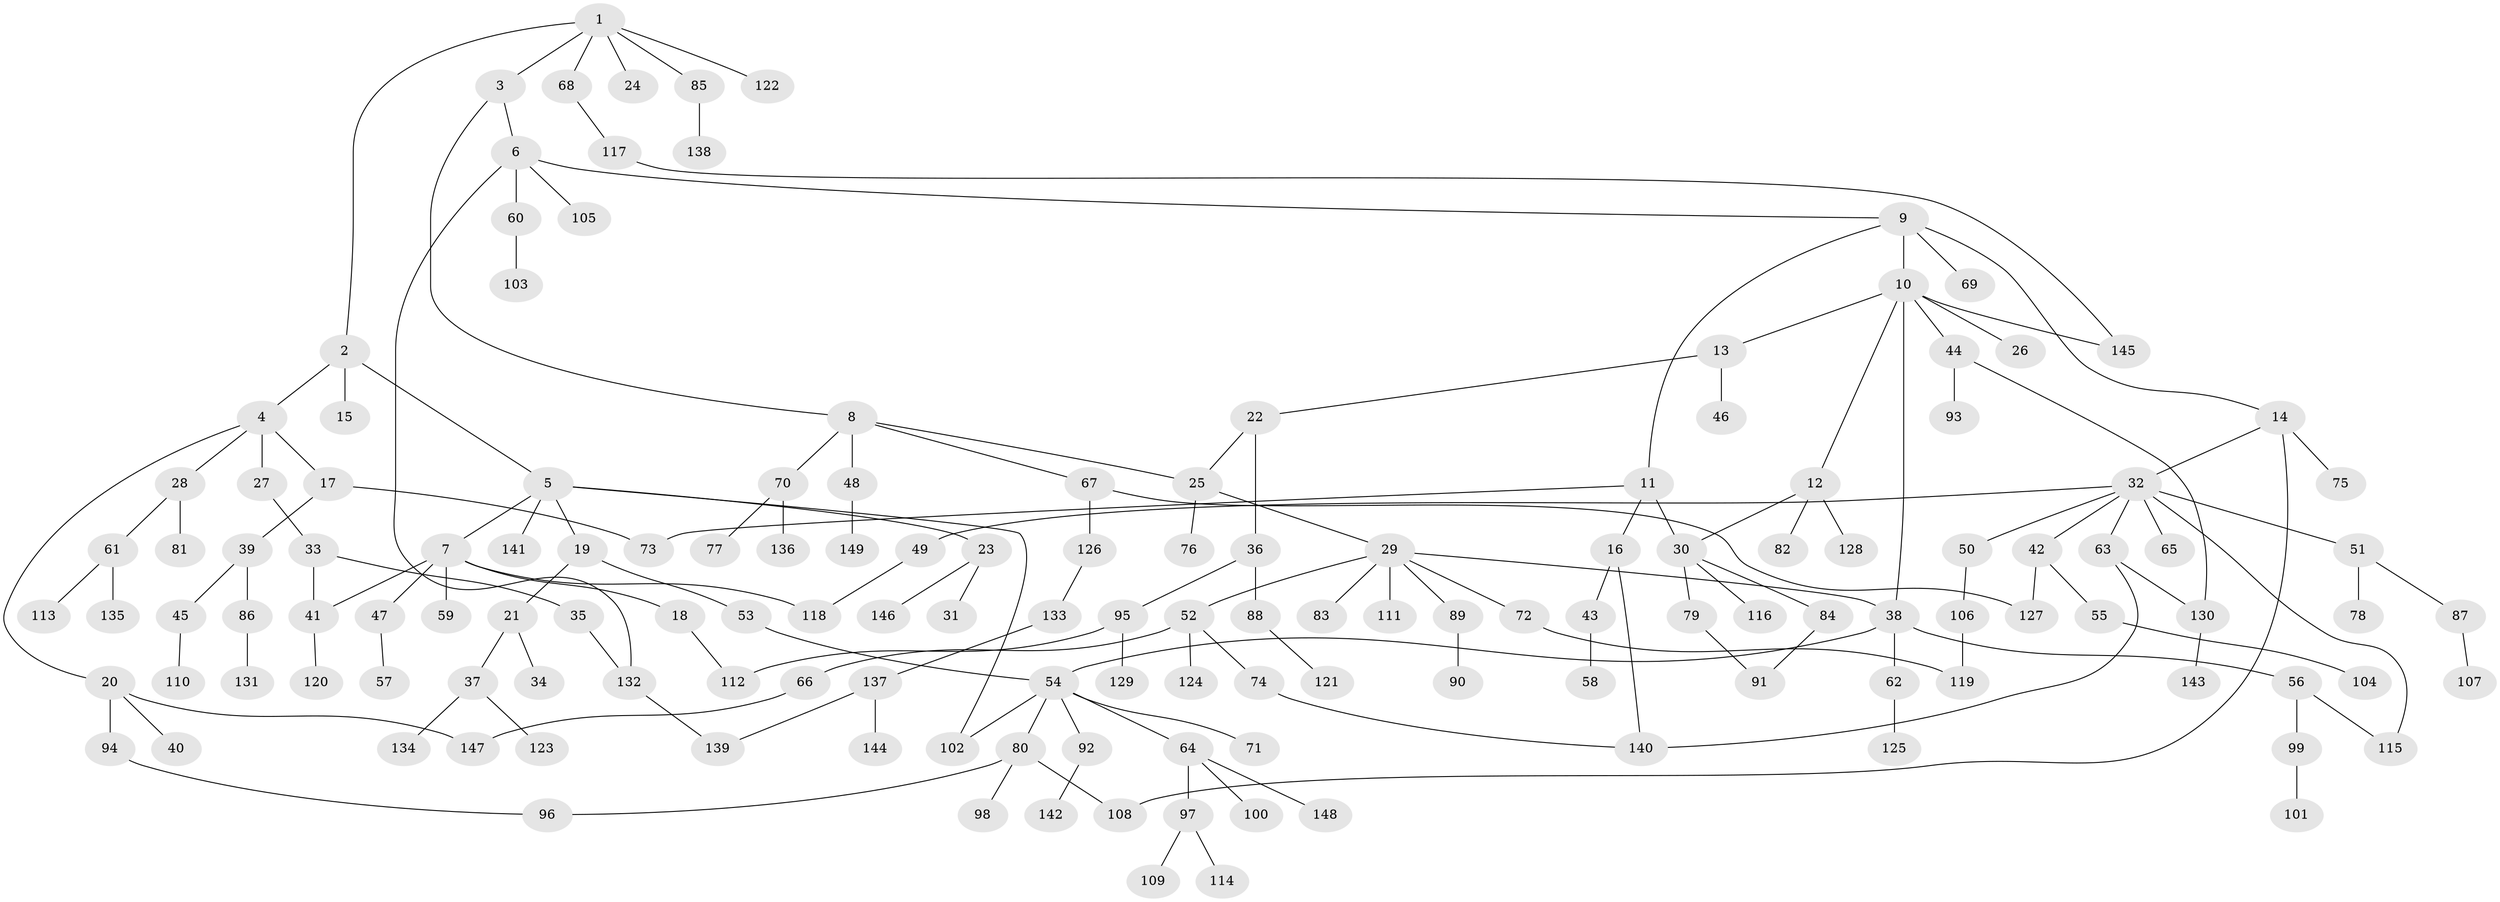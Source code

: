 // coarse degree distribution, {5: 0.04040404040404041, 4: 0.050505050505050504, 6: 0.04040404040404041, 7: 0.020202020202020204, 3: 0.16161616161616163, 2: 0.29292929292929293, 1: 0.37373737373737376, 10: 0.010101010101010102, 9: 0.010101010101010102}
// Generated by graph-tools (version 1.1) at 2025/41/03/06/25 10:41:31]
// undirected, 149 vertices, 170 edges
graph export_dot {
graph [start="1"]
  node [color=gray90,style=filled];
  1;
  2;
  3;
  4;
  5;
  6;
  7;
  8;
  9;
  10;
  11;
  12;
  13;
  14;
  15;
  16;
  17;
  18;
  19;
  20;
  21;
  22;
  23;
  24;
  25;
  26;
  27;
  28;
  29;
  30;
  31;
  32;
  33;
  34;
  35;
  36;
  37;
  38;
  39;
  40;
  41;
  42;
  43;
  44;
  45;
  46;
  47;
  48;
  49;
  50;
  51;
  52;
  53;
  54;
  55;
  56;
  57;
  58;
  59;
  60;
  61;
  62;
  63;
  64;
  65;
  66;
  67;
  68;
  69;
  70;
  71;
  72;
  73;
  74;
  75;
  76;
  77;
  78;
  79;
  80;
  81;
  82;
  83;
  84;
  85;
  86;
  87;
  88;
  89;
  90;
  91;
  92;
  93;
  94;
  95;
  96;
  97;
  98;
  99;
  100;
  101;
  102;
  103;
  104;
  105;
  106;
  107;
  108;
  109;
  110;
  111;
  112;
  113;
  114;
  115;
  116;
  117;
  118;
  119;
  120;
  121;
  122;
  123;
  124;
  125;
  126;
  127;
  128;
  129;
  130;
  131;
  132;
  133;
  134;
  135;
  136;
  137;
  138;
  139;
  140;
  141;
  142;
  143;
  144;
  145;
  146;
  147;
  148;
  149;
  1 -- 2;
  1 -- 3;
  1 -- 24;
  1 -- 68;
  1 -- 85;
  1 -- 122;
  2 -- 4;
  2 -- 5;
  2 -- 15;
  3 -- 6;
  3 -- 8;
  4 -- 17;
  4 -- 20;
  4 -- 27;
  4 -- 28;
  5 -- 7;
  5 -- 19;
  5 -- 23;
  5 -- 102;
  5 -- 141;
  6 -- 9;
  6 -- 60;
  6 -- 105;
  6 -- 132;
  7 -- 18;
  7 -- 47;
  7 -- 59;
  7 -- 41;
  7 -- 118;
  8 -- 25;
  8 -- 48;
  8 -- 67;
  8 -- 70;
  9 -- 10;
  9 -- 11;
  9 -- 14;
  9 -- 69;
  10 -- 12;
  10 -- 13;
  10 -- 26;
  10 -- 44;
  10 -- 38;
  10 -- 145;
  11 -- 16;
  11 -- 30;
  11 -- 73;
  12 -- 82;
  12 -- 128;
  12 -- 30;
  13 -- 22;
  13 -- 46;
  14 -- 32;
  14 -- 75;
  14 -- 108;
  16 -- 43;
  16 -- 140;
  17 -- 39;
  17 -- 73;
  18 -- 112;
  19 -- 21;
  19 -- 53;
  20 -- 40;
  20 -- 94;
  20 -- 147;
  21 -- 34;
  21 -- 37;
  22 -- 36;
  22 -- 25;
  23 -- 31;
  23 -- 146;
  25 -- 29;
  25 -- 76;
  27 -- 33;
  28 -- 61;
  28 -- 81;
  29 -- 38;
  29 -- 52;
  29 -- 72;
  29 -- 83;
  29 -- 89;
  29 -- 111;
  30 -- 79;
  30 -- 84;
  30 -- 116;
  32 -- 42;
  32 -- 49;
  32 -- 50;
  32 -- 51;
  32 -- 63;
  32 -- 65;
  32 -- 115;
  33 -- 35;
  33 -- 41;
  35 -- 132;
  36 -- 88;
  36 -- 95;
  37 -- 123;
  37 -- 134;
  38 -- 54;
  38 -- 56;
  38 -- 62;
  39 -- 45;
  39 -- 86;
  41 -- 120;
  42 -- 55;
  42 -- 127;
  43 -- 58;
  44 -- 93;
  44 -- 130;
  45 -- 110;
  47 -- 57;
  48 -- 149;
  49 -- 118;
  50 -- 106;
  51 -- 78;
  51 -- 87;
  52 -- 66;
  52 -- 74;
  52 -- 124;
  53 -- 54;
  54 -- 64;
  54 -- 71;
  54 -- 80;
  54 -- 92;
  54 -- 102;
  55 -- 104;
  56 -- 99;
  56 -- 115;
  60 -- 103;
  61 -- 113;
  61 -- 135;
  62 -- 125;
  63 -- 130;
  63 -- 140;
  64 -- 97;
  64 -- 100;
  64 -- 148;
  66 -- 147;
  67 -- 126;
  67 -- 127;
  68 -- 117;
  70 -- 77;
  70 -- 136;
  72 -- 119;
  74 -- 140;
  79 -- 91;
  80 -- 96;
  80 -- 98;
  80 -- 108;
  84 -- 91;
  85 -- 138;
  86 -- 131;
  87 -- 107;
  88 -- 121;
  89 -- 90;
  92 -- 142;
  94 -- 96;
  95 -- 129;
  95 -- 112;
  97 -- 109;
  97 -- 114;
  99 -- 101;
  106 -- 119;
  117 -- 145;
  126 -- 133;
  130 -- 143;
  132 -- 139;
  133 -- 137;
  137 -- 139;
  137 -- 144;
}
